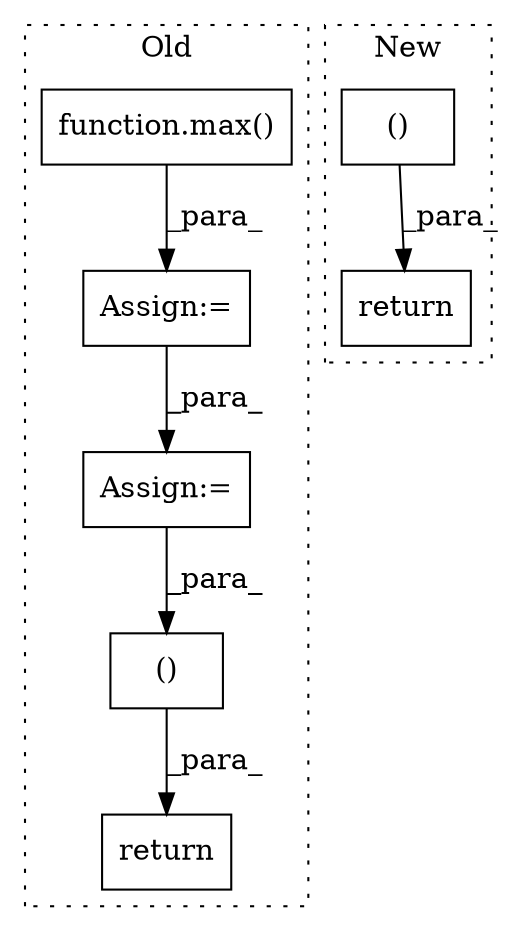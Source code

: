 digraph G {
subgraph cluster0 {
1 [label="function.max()" a="75" s="32249,32268" l="4,23" shape="box"];
3 [label="Assign:=" a="68" s="32246" l="3" shape="box"];
4 [label="return" a="93" s="32466" l="7" shape="box"];
5 [label="Assign:=" a="68" s="32304" l="3" shape="box"];
6 [label="()" a="54" s="32480" l="28" shape="box"];
label = "Old";
style="dotted";
}
subgraph cluster1 {
2 [label="return" a="93" s="30885" l="7" shape="box"];
7 [label="()" a="54" s="30899" l="17" shape="box"];
label = "New";
style="dotted";
}
1 -> 3 [label="_para_"];
3 -> 5 [label="_para_"];
5 -> 6 [label="_para_"];
6 -> 4 [label="_para_"];
7 -> 2 [label="_para_"];
}